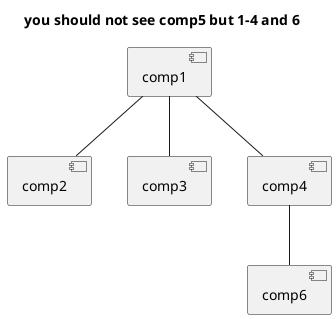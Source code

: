 {
  "sha1": "pr3k3ezh1el2chxcg7wm75ls6fexmiv",
  "insertion": {
    "when": "2024-08-30T14:53:37.838Z",
    "url": "https://github.com/plantuml/plantuml/issues/1428",
    "user": "plantuml@gmail.com"
  }
}
@startuml

title you should not see comp5 but 1-4 and 6

component comp1 $tag1 $tag2 $tag3
component comp2 $tag1
component comp3 $tag2 $tag3
component comp4 $tag2
component comp5 $tag3
component comp6 $tag2 $tag3

comp1 -- comp2
comp1 -- comp3
comp1 -- comp4
  
comp3 -- comp5
comp4 -- comp6
  
remove *
restore $tag2
restore $tag1
  
  
@enduml

